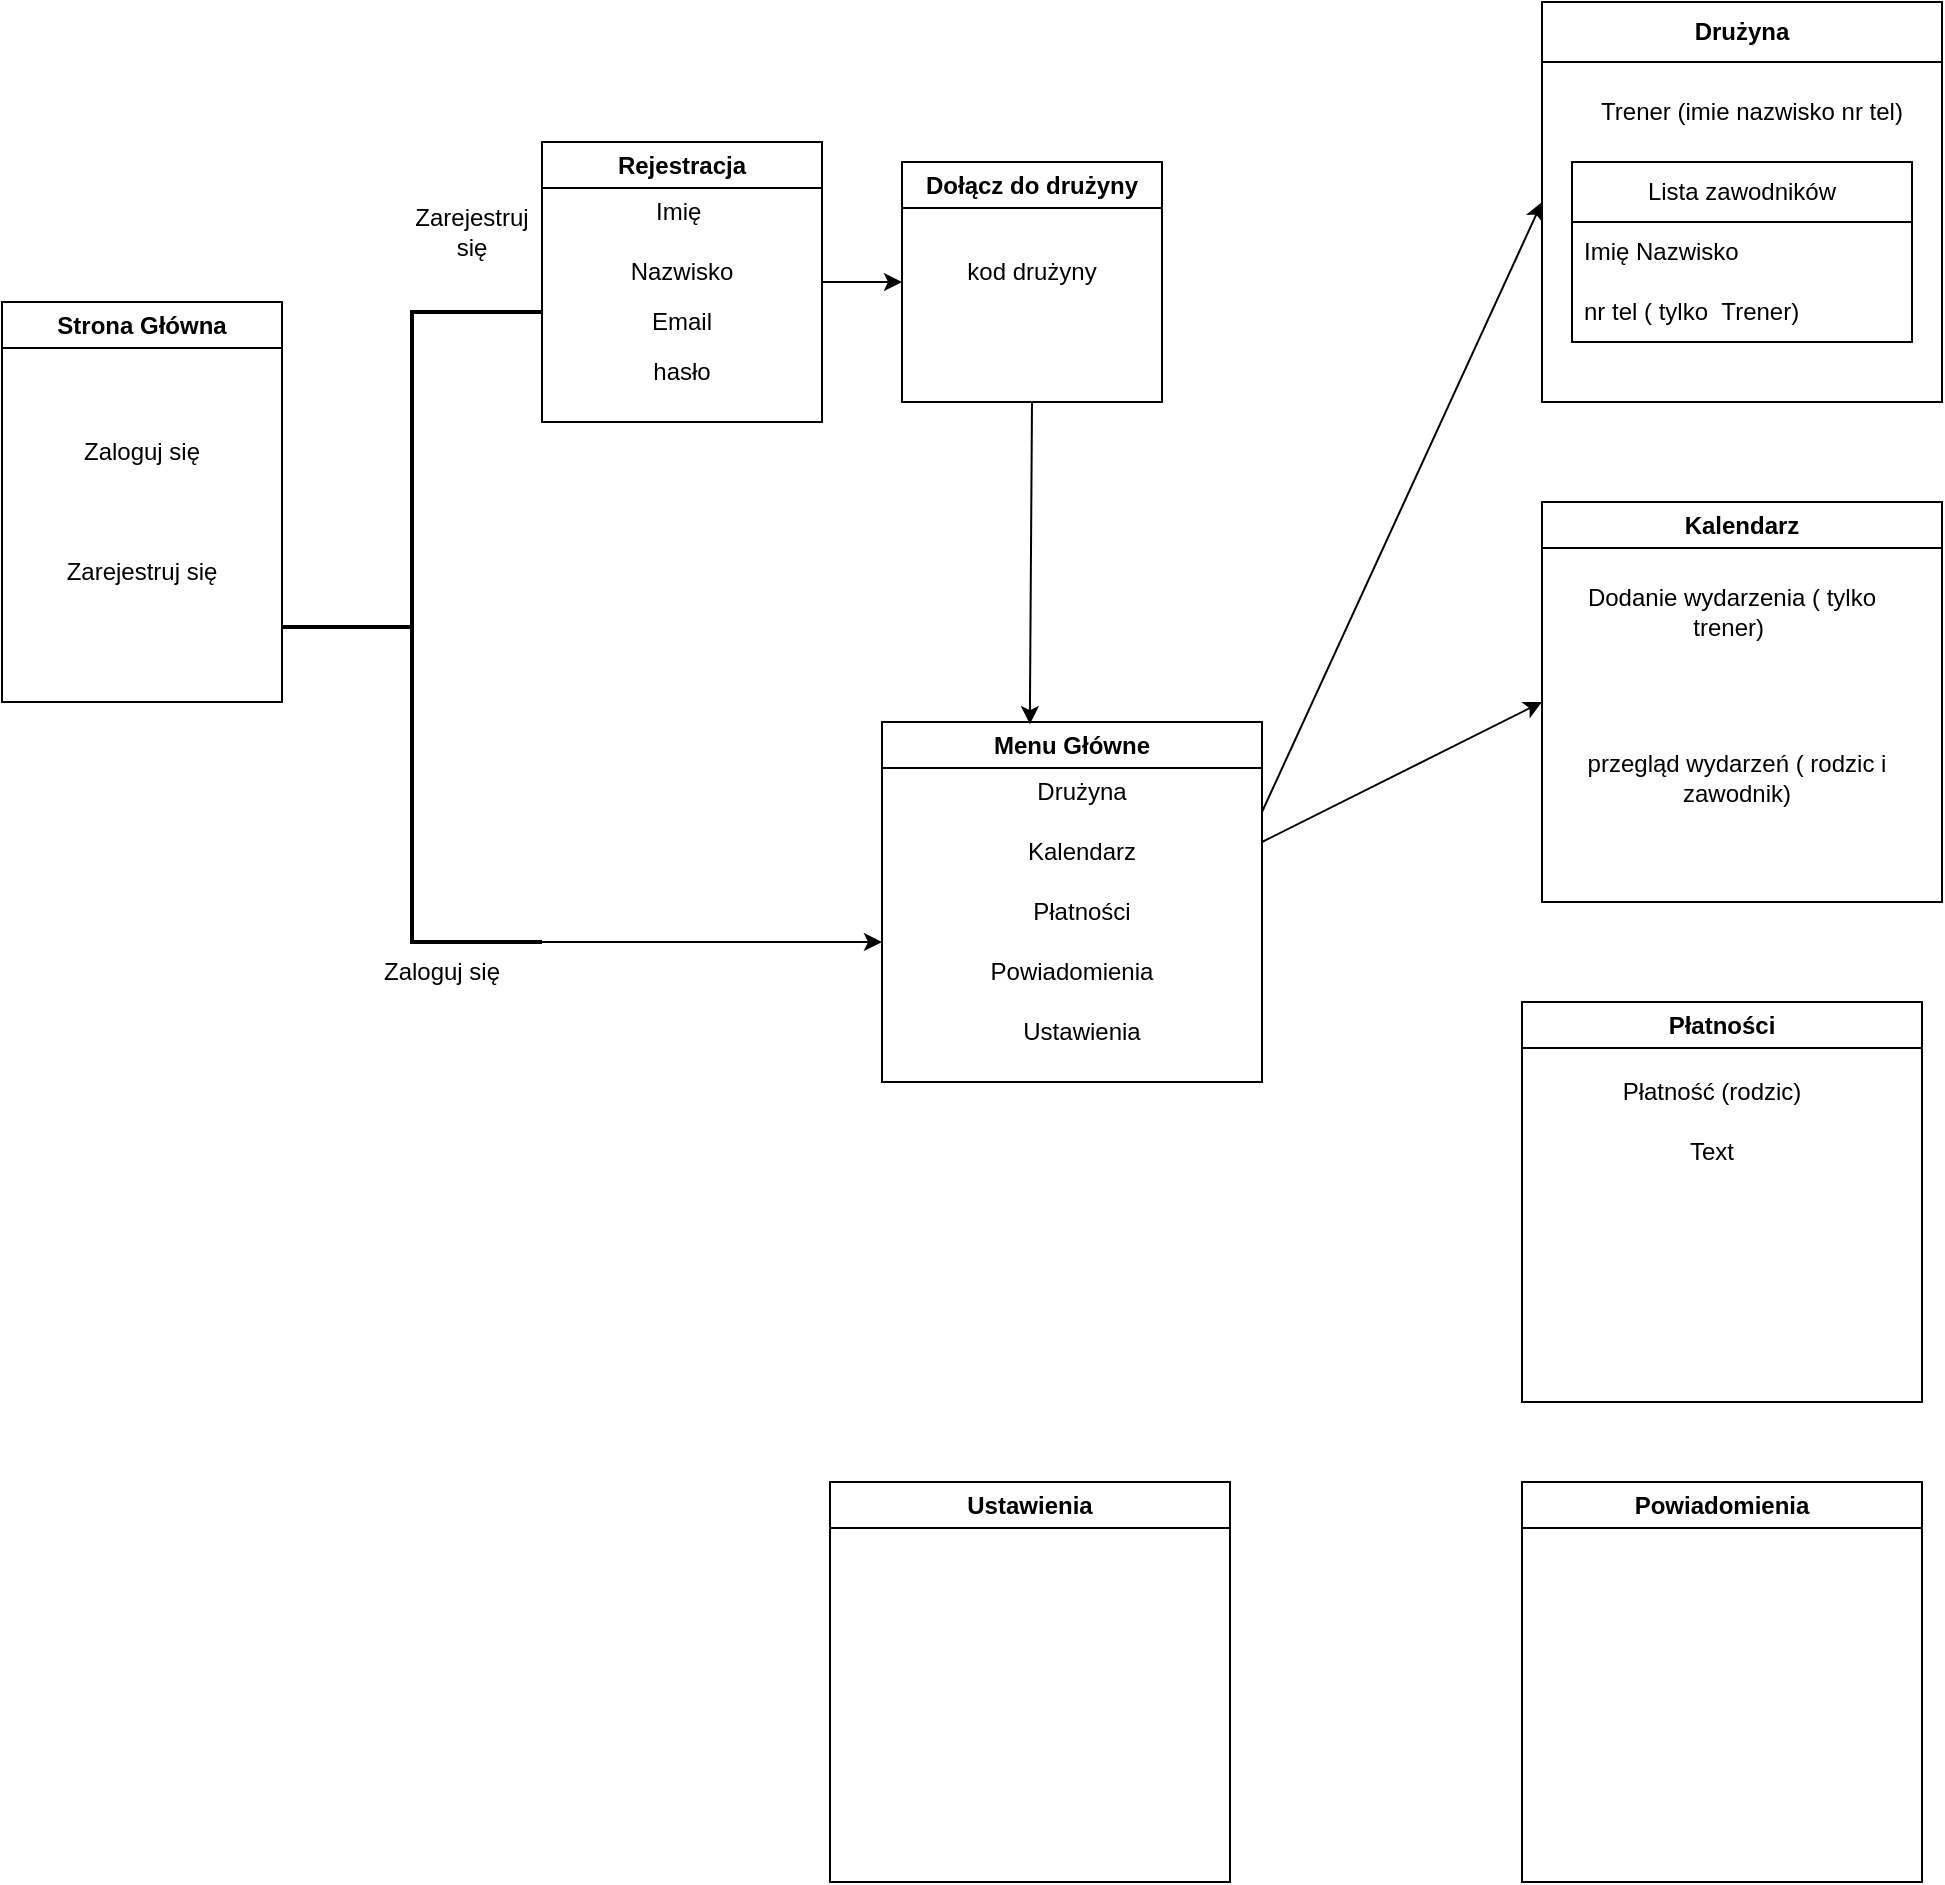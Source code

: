 <mxfile version="26.2.9">
  <diagram name="Page-1" id="g__3kYeK3XYvJIfZjNgy">
    <mxGraphModel dx="1019" dy="1773" grid="1" gridSize="10" guides="1" tooltips="1" connect="1" arrows="1" fold="1" page="1" pageScale="1" pageWidth="827" pageHeight="1169" math="0" shadow="0">
      <root>
        <mxCell id="0" />
        <mxCell id="1" parent="0" />
        <mxCell id="GRTWhs6c1ZP4dvjhobR6-2" value="" style="strokeWidth=2;html=1;shape=mxgraph.flowchart.annotation_2;align=left;labelPosition=right;pointerEvents=1;" parent="1" vertex="1">
          <mxGeometry x="140" y="85" width="130" height="315" as="geometry" />
        </mxCell>
        <mxCell id="GRTWhs6c1ZP4dvjhobR6-3" value="Zaloguj się" style="text;html=1;align=center;verticalAlign=middle;whiteSpace=wrap;rounded=0;" parent="1" vertex="1">
          <mxGeometry x="180" y="400" width="80" height="30" as="geometry" />
        </mxCell>
        <mxCell id="GRTWhs6c1ZP4dvjhobR6-4" value="Zarejestruj się" style="text;html=1;align=center;verticalAlign=middle;whiteSpace=wrap;rounded=0;" parent="1" vertex="1">
          <mxGeometry x="200" y="30" width="70" height="30" as="geometry" />
        </mxCell>
        <mxCell id="6vV1UMX7yi0fHzziR3rk-5" value="Strona Główna" style="swimlane;whiteSpace=wrap;html=1;gradientColor=default;fillColor=none;rounded=0;labelBackgroundColor=none;" vertex="1" parent="1">
          <mxGeometry y="80" width="140" height="200" as="geometry" />
        </mxCell>
        <mxCell id="6vV1UMX7yi0fHzziR3rk-6" value="Zaloguj się" style="text;html=1;align=center;verticalAlign=middle;whiteSpace=wrap;rounded=0;" vertex="1" parent="6vV1UMX7yi0fHzziR3rk-5">
          <mxGeometry y="60" width="140" height="30" as="geometry" />
        </mxCell>
        <mxCell id="6vV1UMX7yi0fHzziR3rk-7" value="Zarejestruj się" style="text;html=1;align=center;verticalAlign=middle;whiteSpace=wrap;rounded=0;" vertex="1" parent="6vV1UMX7yi0fHzziR3rk-5">
          <mxGeometry y="120" width="140" height="30" as="geometry" />
        </mxCell>
        <mxCell id="6vV1UMX7yi0fHzziR3rk-9" value="Rejestracja" style="swimlane;whiteSpace=wrap;html=1;" vertex="1" parent="1">
          <mxGeometry x="270" width="140" height="140" as="geometry" />
        </mxCell>
        <mxCell id="6vV1UMX7yi0fHzziR3rk-10" value="Imię&amp;nbsp;" style="text;html=1;align=center;verticalAlign=middle;whiteSpace=wrap;rounded=0;" vertex="1" parent="6vV1UMX7yi0fHzziR3rk-9">
          <mxGeometry y="20" width="140" height="30" as="geometry" />
        </mxCell>
        <mxCell id="6vV1UMX7yi0fHzziR3rk-11" value="Nazwisko" style="text;html=1;align=center;verticalAlign=middle;whiteSpace=wrap;rounded=0;" vertex="1" parent="6vV1UMX7yi0fHzziR3rk-9">
          <mxGeometry x="40" y="50" width="60" height="30" as="geometry" />
        </mxCell>
        <mxCell id="6vV1UMX7yi0fHzziR3rk-12" value="Email" style="text;html=1;align=center;verticalAlign=middle;whiteSpace=wrap;rounded=0;" vertex="1" parent="6vV1UMX7yi0fHzziR3rk-9">
          <mxGeometry x="40" y="75" width="60" height="30" as="geometry" />
        </mxCell>
        <mxCell id="6vV1UMX7yi0fHzziR3rk-14" value="hasło" style="text;html=1;align=center;verticalAlign=middle;whiteSpace=wrap;rounded=0;" vertex="1" parent="6vV1UMX7yi0fHzziR3rk-9">
          <mxGeometry x="40" y="100" width="60" height="30" as="geometry" />
        </mxCell>
        <mxCell id="6vV1UMX7yi0fHzziR3rk-16" value="Menu Główne" style="swimlane;whiteSpace=wrap;html=1;" vertex="1" parent="1">
          <mxGeometry x="440" y="290" width="190" height="180" as="geometry" />
        </mxCell>
        <mxCell id="6vV1UMX7yi0fHzziR3rk-18" value="Drużyna" style="text;html=1;align=center;verticalAlign=middle;whiteSpace=wrap;rounded=0;" vertex="1" parent="6vV1UMX7yi0fHzziR3rk-16">
          <mxGeometry x="30" y="20" width="140" height="30" as="geometry" />
        </mxCell>
        <mxCell id="6vV1UMX7yi0fHzziR3rk-19" value="Kalendarz" style="text;html=1;align=center;verticalAlign=middle;whiteSpace=wrap;rounded=0;" vertex="1" parent="6vV1UMX7yi0fHzziR3rk-16">
          <mxGeometry x="30" y="50" width="140" height="30" as="geometry" />
        </mxCell>
        <mxCell id="6vV1UMX7yi0fHzziR3rk-20" value="Płatności" style="text;html=1;align=center;verticalAlign=middle;whiteSpace=wrap;rounded=0;" vertex="1" parent="6vV1UMX7yi0fHzziR3rk-16">
          <mxGeometry x="40" y="80" width="120" height="30" as="geometry" />
        </mxCell>
        <mxCell id="6vV1UMX7yi0fHzziR3rk-21" value="Ustawienia" style="text;html=1;align=center;verticalAlign=middle;whiteSpace=wrap;rounded=0;" vertex="1" parent="6vV1UMX7yi0fHzziR3rk-16">
          <mxGeometry x="10" y="140" width="180" height="30" as="geometry" />
        </mxCell>
        <mxCell id="6vV1UMX7yi0fHzziR3rk-22" value="Powiadomienia" style="text;html=1;align=center;verticalAlign=middle;whiteSpace=wrap;rounded=0;" vertex="1" parent="6vV1UMX7yi0fHzziR3rk-16">
          <mxGeometry x="40" y="110" width="110" height="30" as="geometry" />
        </mxCell>
        <mxCell id="6vV1UMX7yi0fHzziR3rk-23" value="" style="endArrow=classic;html=1;rounded=0;exitX=1;exitY=1;exitDx=0;exitDy=0;exitPerimeter=0;" edge="1" parent="1" source="GRTWhs6c1ZP4dvjhobR6-2">
          <mxGeometry width="50" height="50" relative="1" as="geometry">
            <mxPoint x="320" y="380" as="sourcePoint" />
            <mxPoint x="440" y="400" as="targetPoint" />
          </mxGeometry>
        </mxCell>
        <mxCell id="6vV1UMX7yi0fHzziR3rk-28" value="Dołącz do drużyny" style="swimlane;whiteSpace=wrap;html=1;" vertex="1" parent="1">
          <mxGeometry x="450" y="10" width="130" height="120" as="geometry" />
        </mxCell>
        <mxCell id="6vV1UMX7yi0fHzziR3rk-30" value="kod drużyny" style="text;html=1;align=center;verticalAlign=middle;whiteSpace=wrap;rounded=0;" vertex="1" parent="6vV1UMX7yi0fHzziR3rk-28">
          <mxGeometry x="25" y="40" width="80" height="30" as="geometry" />
        </mxCell>
        <mxCell id="6vV1UMX7yi0fHzziR3rk-31" value="" style="endArrow=classic;html=1;rounded=0;exitX=1;exitY=0.5;exitDx=0;exitDy=0;entryX=0;entryY=0.5;entryDx=0;entryDy=0;" edge="1" parent="1" source="6vV1UMX7yi0fHzziR3rk-9" target="6vV1UMX7yi0fHzziR3rk-28">
          <mxGeometry width="50" height="50" relative="1" as="geometry">
            <mxPoint x="310" y="300" as="sourcePoint" />
            <mxPoint x="360" y="250" as="targetPoint" />
          </mxGeometry>
        </mxCell>
        <mxCell id="6vV1UMX7yi0fHzziR3rk-32" value="" style="endArrow=classic;html=1;rounded=0;exitX=0.5;exitY=1;exitDx=0;exitDy=0;entryX=0.389;entryY=0.006;entryDx=0;entryDy=0;entryPerimeter=0;" edge="1" parent="1" source="6vV1UMX7yi0fHzziR3rk-28" target="6vV1UMX7yi0fHzziR3rk-16">
          <mxGeometry width="50" height="50" relative="1" as="geometry">
            <mxPoint x="320" y="270" as="sourcePoint" />
            <mxPoint x="370" y="220" as="targetPoint" />
          </mxGeometry>
        </mxCell>
        <mxCell id="6vV1UMX7yi0fHzziR3rk-33" value="Powiadomienia" style="swimlane;whiteSpace=wrap;html=1;" vertex="1" parent="1">
          <mxGeometry x="760" y="670" width="200" height="200" as="geometry" />
        </mxCell>
        <mxCell id="6vV1UMX7yi0fHzziR3rk-38" value="Płatności" style="swimlane;whiteSpace=wrap;html=1;" vertex="1" parent="1">
          <mxGeometry x="760" y="430" width="200" height="200" as="geometry" />
        </mxCell>
        <mxCell id="6vV1UMX7yi0fHzziR3rk-53" value="Płatność (rodzic)" style="text;html=1;align=center;verticalAlign=middle;whiteSpace=wrap;rounded=0;" vertex="1" parent="6vV1UMX7yi0fHzziR3rk-38">
          <mxGeometry x="10" y="30" width="170" height="30" as="geometry" />
        </mxCell>
        <mxCell id="6vV1UMX7yi0fHzziR3rk-54" value="Text" style="text;html=1;align=center;verticalAlign=middle;whiteSpace=wrap;rounded=0;" vertex="1" parent="6vV1UMX7yi0fHzziR3rk-38">
          <mxGeometry x="20" y="60" width="150" height="30" as="geometry" />
        </mxCell>
        <mxCell id="6vV1UMX7yi0fHzziR3rk-39" value="Kalendarz" style="swimlane;whiteSpace=wrap;html=1;" vertex="1" parent="1">
          <mxGeometry x="770" y="180" width="200" height="200" as="geometry" />
        </mxCell>
        <mxCell id="6vV1UMX7yi0fHzziR3rk-51" value="Dodanie wydarzenia ( tylko trener)&amp;nbsp;" style="text;html=1;align=center;verticalAlign=middle;whiteSpace=wrap;rounded=0;" vertex="1" parent="6vV1UMX7yi0fHzziR3rk-39">
          <mxGeometry x="10" y="40" width="170" height="30" as="geometry" />
        </mxCell>
        <mxCell id="6vV1UMX7yi0fHzziR3rk-52" value="przegląd wydarzeń ( rodzic i zawodnik)" style="text;html=1;align=center;verticalAlign=middle;whiteSpace=wrap;rounded=0;" vertex="1" parent="6vV1UMX7yi0fHzziR3rk-39">
          <mxGeometry x="15" y="85" width="165" height="105" as="geometry" />
        </mxCell>
        <mxCell id="6vV1UMX7yi0fHzziR3rk-40" value="Drużyna" style="swimlane;whiteSpace=wrap;html=1;startSize=30;" vertex="1" parent="1">
          <mxGeometry x="770" y="-70" width="200" height="200" as="geometry" />
        </mxCell>
        <mxCell id="6vV1UMX7yi0fHzziR3rk-45" value="Trener (imie nazwisko nr tel)" style="text;html=1;align=center;verticalAlign=middle;whiteSpace=wrap;rounded=0;" vertex="1" parent="6vV1UMX7yi0fHzziR3rk-40">
          <mxGeometry x="10" y="40" width="190" height="30" as="geometry" />
        </mxCell>
        <mxCell id="6vV1UMX7yi0fHzziR3rk-46" value="Lista zawodników" style="swimlane;fontStyle=0;childLayout=stackLayout;horizontal=1;startSize=30;horizontalStack=0;resizeParent=1;resizeParentMax=0;resizeLast=0;collapsible=1;marginBottom=0;whiteSpace=wrap;html=1;" vertex="1" parent="6vV1UMX7yi0fHzziR3rk-40">
          <mxGeometry x="15" y="80" width="170" height="90" as="geometry" />
        </mxCell>
        <mxCell id="6vV1UMX7yi0fHzziR3rk-47" value="Imię Nazwisko&amp;nbsp;" style="text;strokeColor=none;fillColor=none;align=left;verticalAlign=middle;spacingLeft=4;spacingRight=4;overflow=hidden;points=[[0,0.5],[1,0.5]];portConstraint=eastwest;rotatable=0;whiteSpace=wrap;html=1;" vertex="1" parent="6vV1UMX7yi0fHzziR3rk-46">
          <mxGeometry y="30" width="170" height="30" as="geometry" />
        </mxCell>
        <mxCell id="6vV1UMX7yi0fHzziR3rk-49" value="nr tel ( tylko &amp;nbsp;Trener)" style="text;strokeColor=none;fillColor=none;align=left;verticalAlign=middle;spacingLeft=4;spacingRight=4;overflow=hidden;points=[[0,0.5],[1,0.5]];portConstraint=eastwest;rotatable=0;whiteSpace=wrap;html=1;" vertex="1" parent="6vV1UMX7yi0fHzziR3rk-46">
          <mxGeometry y="60" width="170" height="30" as="geometry" />
        </mxCell>
        <mxCell id="6vV1UMX7yi0fHzziR3rk-41" value="Ustawienia" style="swimlane;whiteSpace=wrap;html=1;" vertex="1" parent="1">
          <mxGeometry x="414" y="670" width="200" height="200" as="geometry" />
        </mxCell>
        <mxCell id="6vV1UMX7yi0fHzziR3rk-42" value="" style="endArrow=classic;html=1;rounded=0;exitX=1;exitY=0.25;exitDx=0;exitDy=0;entryX=0;entryY=0.5;entryDx=0;entryDy=0;" edge="1" parent="1" source="6vV1UMX7yi0fHzziR3rk-16" target="6vV1UMX7yi0fHzziR3rk-40">
          <mxGeometry width="50" height="50" relative="1" as="geometry">
            <mxPoint x="660" y="260" as="sourcePoint" />
            <mxPoint x="710" y="210" as="targetPoint" />
          </mxGeometry>
        </mxCell>
        <mxCell id="6vV1UMX7yi0fHzziR3rk-50" value="" style="endArrow=classic;html=1;rounded=0;entryX=0;entryY=0.5;entryDx=0;entryDy=0;" edge="1" parent="1" target="6vV1UMX7yi0fHzziR3rk-39">
          <mxGeometry width="50" height="50" relative="1" as="geometry">
            <mxPoint x="630" y="350" as="sourcePoint" />
            <mxPoint x="710" y="300" as="targetPoint" />
          </mxGeometry>
        </mxCell>
      </root>
    </mxGraphModel>
  </diagram>
</mxfile>

